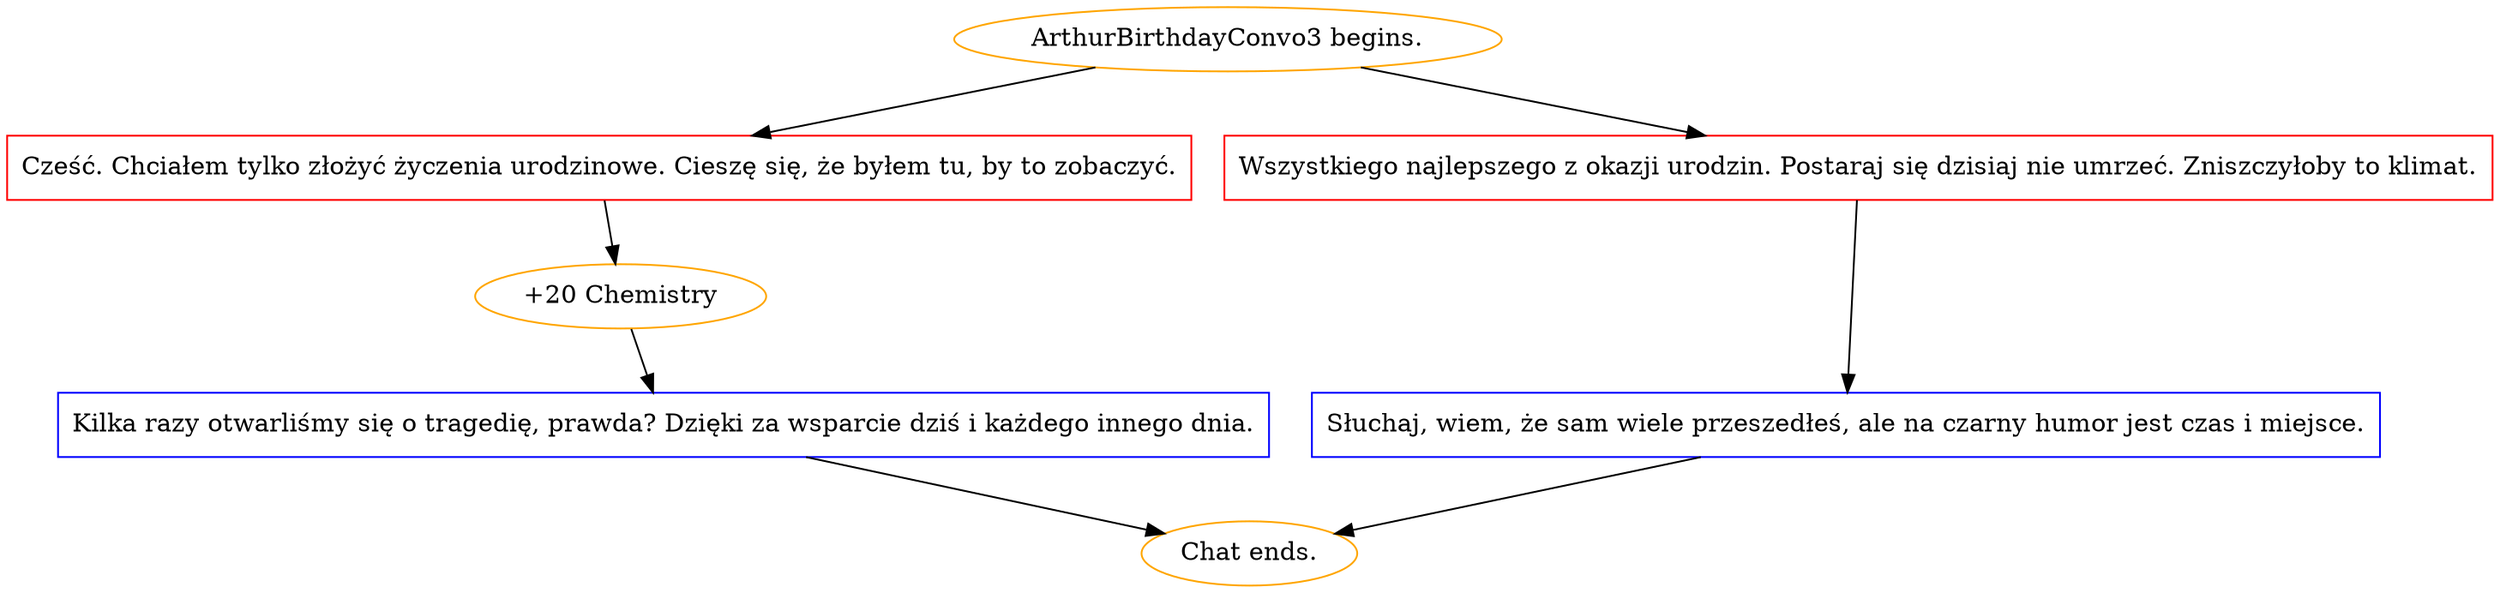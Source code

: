 digraph {
	"ArthurBirthdayConvo3 begins." [color=orange];
		"ArthurBirthdayConvo3 begins." -> j2606320824;
		"ArthurBirthdayConvo3 begins." -> j1934280150;
	j2606320824 [label="Cześć. Chciałem tylko złożyć życzenia urodzinowe. Cieszę się, że byłem tu, by to zobaczyć.",shape=box,color=red];
		j2606320824 -> j3404777266;
	j1934280150 [label="Wszystkiego najlepszego z okazji urodzin. Postaraj się dzisiaj nie umrzeć. Zniszczyłoby to klimat.",shape=box,color=red];
		j1934280150 -> j781320448;
	j3404777266 [label="+20 Chemistry",color=orange];
		j3404777266 -> j430639114;
	j781320448 [label="Słuchaj, wiem, że sam wiele przeszedłeś, ale na czarny humor jest czas i miejsce.",shape=box,color=blue];
		j781320448 -> "Chat ends.";
	j430639114 [label="Kilka razy otwarliśmy się o tragedię, prawda? Dzięki za wsparcie dziś i każdego innego dnia.",shape=box,color=blue];
		j430639114 -> "Chat ends.";
	"Chat ends." [color=orange];
}